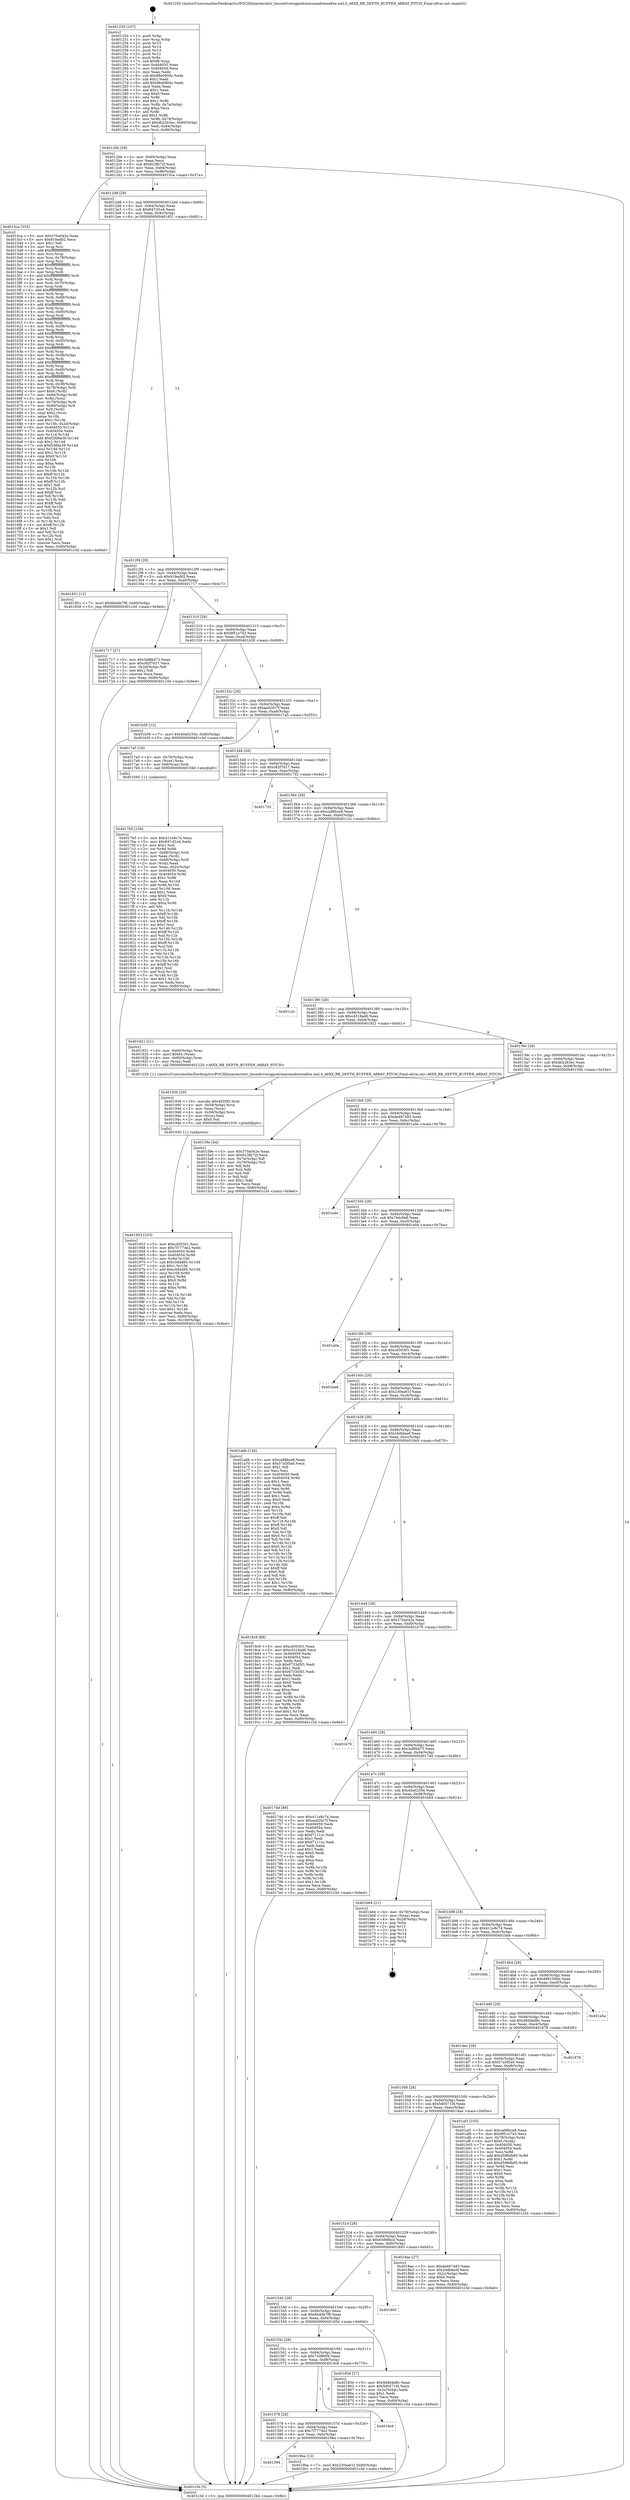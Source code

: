 digraph "0x401250" {
  label = "0x401250 (/mnt/c/Users/mathe/Desktop/tcc/POCII/binaries/extr_linuxdriversgpudrmmsmadrenoa6xx.xml.h_A6XX_RB_DEPTH_BUFFER_ARRAY_PITCH_Final-ollvm.out::main(0))"
  labelloc = "t"
  node[shape=record]

  Entry [label="",width=0.3,height=0.3,shape=circle,fillcolor=black,style=filled]
  "0x4012bb" [label="{
     0x4012bb [29]\l
     | [instrs]\l
     &nbsp;&nbsp;0x4012bb \<+3\>: mov -0x80(%rbp),%eax\l
     &nbsp;&nbsp;0x4012be \<+2\>: mov %eax,%ecx\l
     &nbsp;&nbsp;0x4012c0 \<+6\>: sub $0x823fb72f,%ecx\l
     &nbsp;&nbsp;0x4012c6 \<+6\>: mov %eax,-0x94(%rbp)\l
     &nbsp;&nbsp;0x4012cc \<+6\>: mov %ecx,-0x98(%rbp)\l
     &nbsp;&nbsp;0x4012d2 \<+6\>: je 00000000004015ca \<main+0x37a\>\l
  }"]
  "0x4015ca" [label="{
     0x4015ca [333]\l
     | [instrs]\l
     &nbsp;&nbsp;0x4015ca \<+5\>: mov $0x370a042e,%eax\l
     &nbsp;&nbsp;0x4015cf \<+5\>: mov $0x91feefd2,%ecx\l
     &nbsp;&nbsp;0x4015d4 \<+2\>: mov $0x1,%dl\l
     &nbsp;&nbsp;0x4015d6 \<+3\>: mov %rsp,%rsi\l
     &nbsp;&nbsp;0x4015d9 \<+4\>: add $0xfffffffffffffff0,%rsi\l
     &nbsp;&nbsp;0x4015dd \<+3\>: mov %rsi,%rsp\l
     &nbsp;&nbsp;0x4015e0 \<+4\>: mov %rsi,-0x78(%rbp)\l
     &nbsp;&nbsp;0x4015e4 \<+3\>: mov %rsp,%rsi\l
     &nbsp;&nbsp;0x4015e7 \<+4\>: add $0xfffffffffffffff0,%rsi\l
     &nbsp;&nbsp;0x4015eb \<+3\>: mov %rsi,%rsp\l
     &nbsp;&nbsp;0x4015ee \<+3\>: mov %rsp,%rdi\l
     &nbsp;&nbsp;0x4015f1 \<+4\>: add $0xfffffffffffffff0,%rdi\l
     &nbsp;&nbsp;0x4015f5 \<+3\>: mov %rdi,%rsp\l
     &nbsp;&nbsp;0x4015f8 \<+4\>: mov %rdi,-0x70(%rbp)\l
     &nbsp;&nbsp;0x4015fc \<+3\>: mov %rsp,%rdi\l
     &nbsp;&nbsp;0x4015ff \<+4\>: add $0xfffffffffffffff0,%rdi\l
     &nbsp;&nbsp;0x401603 \<+3\>: mov %rdi,%rsp\l
     &nbsp;&nbsp;0x401606 \<+4\>: mov %rdi,-0x68(%rbp)\l
     &nbsp;&nbsp;0x40160a \<+3\>: mov %rsp,%rdi\l
     &nbsp;&nbsp;0x40160d \<+4\>: add $0xfffffffffffffff0,%rdi\l
     &nbsp;&nbsp;0x401611 \<+3\>: mov %rdi,%rsp\l
     &nbsp;&nbsp;0x401614 \<+4\>: mov %rdi,-0x60(%rbp)\l
     &nbsp;&nbsp;0x401618 \<+3\>: mov %rsp,%rdi\l
     &nbsp;&nbsp;0x40161b \<+4\>: add $0xfffffffffffffff0,%rdi\l
     &nbsp;&nbsp;0x40161f \<+3\>: mov %rdi,%rsp\l
     &nbsp;&nbsp;0x401622 \<+4\>: mov %rdi,-0x58(%rbp)\l
     &nbsp;&nbsp;0x401626 \<+3\>: mov %rsp,%rdi\l
     &nbsp;&nbsp;0x401629 \<+4\>: add $0xfffffffffffffff0,%rdi\l
     &nbsp;&nbsp;0x40162d \<+3\>: mov %rdi,%rsp\l
     &nbsp;&nbsp;0x401630 \<+4\>: mov %rdi,-0x50(%rbp)\l
     &nbsp;&nbsp;0x401634 \<+3\>: mov %rsp,%rdi\l
     &nbsp;&nbsp;0x401637 \<+4\>: add $0xfffffffffffffff0,%rdi\l
     &nbsp;&nbsp;0x40163b \<+3\>: mov %rdi,%rsp\l
     &nbsp;&nbsp;0x40163e \<+4\>: mov %rdi,-0x48(%rbp)\l
     &nbsp;&nbsp;0x401642 \<+3\>: mov %rsp,%rdi\l
     &nbsp;&nbsp;0x401645 \<+4\>: add $0xfffffffffffffff0,%rdi\l
     &nbsp;&nbsp;0x401649 \<+3\>: mov %rdi,%rsp\l
     &nbsp;&nbsp;0x40164c \<+4\>: mov %rdi,-0x40(%rbp)\l
     &nbsp;&nbsp;0x401650 \<+3\>: mov %rsp,%rdi\l
     &nbsp;&nbsp;0x401653 \<+4\>: add $0xfffffffffffffff0,%rdi\l
     &nbsp;&nbsp;0x401657 \<+3\>: mov %rdi,%rsp\l
     &nbsp;&nbsp;0x40165a \<+4\>: mov %rdi,-0x38(%rbp)\l
     &nbsp;&nbsp;0x40165e \<+4\>: mov -0x78(%rbp),%rdi\l
     &nbsp;&nbsp;0x401662 \<+6\>: movl $0x0,(%rdi)\l
     &nbsp;&nbsp;0x401668 \<+7\>: mov -0x84(%rbp),%r8d\l
     &nbsp;&nbsp;0x40166f \<+3\>: mov %r8d,(%rsi)\l
     &nbsp;&nbsp;0x401672 \<+4\>: mov -0x70(%rbp),%rdi\l
     &nbsp;&nbsp;0x401676 \<+7\>: mov -0x90(%rbp),%r9\l
     &nbsp;&nbsp;0x40167d \<+3\>: mov %r9,(%rdi)\l
     &nbsp;&nbsp;0x401680 \<+3\>: cmpl $0x2,(%rsi)\l
     &nbsp;&nbsp;0x401683 \<+4\>: setne %r10b\l
     &nbsp;&nbsp;0x401687 \<+4\>: and $0x1,%r10b\l
     &nbsp;&nbsp;0x40168b \<+4\>: mov %r10b,-0x2d(%rbp)\l
     &nbsp;&nbsp;0x40168f \<+8\>: mov 0x404050,%r11d\l
     &nbsp;&nbsp;0x401697 \<+7\>: mov 0x404054,%ebx\l
     &nbsp;&nbsp;0x40169e \<+3\>: mov %r11d,%r14d\l
     &nbsp;&nbsp;0x4016a1 \<+7\>: add $0xf2fd8a39,%r14d\l
     &nbsp;&nbsp;0x4016a8 \<+4\>: sub $0x1,%r14d\l
     &nbsp;&nbsp;0x4016ac \<+7\>: sub $0xf2fd8a39,%r14d\l
     &nbsp;&nbsp;0x4016b3 \<+4\>: imul %r14d,%r11d\l
     &nbsp;&nbsp;0x4016b7 \<+4\>: and $0x1,%r11d\l
     &nbsp;&nbsp;0x4016bb \<+4\>: cmp $0x0,%r11d\l
     &nbsp;&nbsp;0x4016bf \<+4\>: sete %r10b\l
     &nbsp;&nbsp;0x4016c3 \<+3\>: cmp $0xa,%ebx\l
     &nbsp;&nbsp;0x4016c6 \<+4\>: setl %r15b\l
     &nbsp;&nbsp;0x4016ca \<+3\>: mov %r10b,%r12b\l
     &nbsp;&nbsp;0x4016cd \<+4\>: xor $0xff,%r12b\l
     &nbsp;&nbsp;0x4016d1 \<+3\>: mov %r15b,%r13b\l
     &nbsp;&nbsp;0x4016d4 \<+4\>: xor $0xff,%r13b\l
     &nbsp;&nbsp;0x4016d8 \<+3\>: xor $0x1,%dl\l
     &nbsp;&nbsp;0x4016db \<+3\>: mov %r12b,%sil\l
     &nbsp;&nbsp;0x4016de \<+4\>: and $0xff,%sil\l
     &nbsp;&nbsp;0x4016e2 \<+3\>: and %dl,%r10b\l
     &nbsp;&nbsp;0x4016e5 \<+3\>: mov %r13b,%dil\l
     &nbsp;&nbsp;0x4016e8 \<+4\>: and $0xff,%dil\l
     &nbsp;&nbsp;0x4016ec \<+3\>: and %dl,%r15b\l
     &nbsp;&nbsp;0x4016ef \<+3\>: or %r10b,%sil\l
     &nbsp;&nbsp;0x4016f2 \<+3\>: or %r15b,%dil\l
     &nbsp;&nbsp;0x4016f5 \<+3\>: xor %dil,%sil\l
     &nbsp;&nbsp;0x4016f8 \<+3\>: or %r13b,%r12b\l
     &nbsp;&nbsp;0x4016fb \<+4\>: xor $0xff,%r12b\l
     &nbsp;&nbsp;0x4016ff \<+3\>: or $0x1,%dl\l
     &nbsp;&nbsp;0x401702 \<+3\>: and %dl,%r12b\l
     &nbsp;&nbsp;0x401705 \<+3\>: or %r12b,%sil\l
     &nbsp;&nbsp;0x401708 \<+4\>: test $0x1,%sil\l
     &nbsp;&nbsp;0x40170c \<+3\>: cmovne %ecx,%eax\l
     &nbsp;&nbsp;0x40170f \<+3\>: mov %eax,-0x80(%rbp)\l
     &nbsp;&nbsp;0x401712 \<+5\>: jmp 0000000000401c3d \<main+0x9ed\>\l
  }"]
  "0x4012d8" [label="{
     0x4012d8 [28]\l
     | [instrs]\l
     &nbsp;&nbsp;0x4012d8 \<+5\>: jmp 00000000004012dd \<main+0x8d\>\l
     &nbsp;&nbsp;0x4012dd \<+6\>: mov -0x94(%rbp),%eax\l
     &nbsp;&nbsp;0x4012e3 \<+5\>: sub $0x847cf1e4,%eax\l
     &nbsp;&nbsp;0x4012e8 \<+6\>: mov %eax,-0x9c(%rbp)\l
     &nbsp;&nbsp;0x4012ee \<+6\>: je 0000000000401851 \<main+0x601\>\l
  }"]
  Exit [label="",width=0.3,height=0.3,shape=circle,fillcolor=black,style=filled,peripheries=2]
  "0x401851" [label="{
     0x401851 [12]\l
     | [instrs]\l
     &nbsp;&nbsp;0x401851 \<+7\>: movl $0x6bddb7f8,-0x80(%rbp)\l
     &nbsp;&nbsp;0x401858 \<+5\>: jmp 0000000000401c3d \<main+0x9ed\>\l
  }"]
  "0x4012f4" [label="{
     0x4012f4 [28]\l
     | [instrs]\l
     &nbsp;&nbsp;0x4012f4 \<+5\>: jmp 00000000004012f9 \<main+0xa9\>\l
     &nbsp;&nbsp;0x4012f9 \<+6\>: mov -0x94(%rbp),%eax\l
     &nbsp;&nbsp;0x4012ff \<+5\>: sub $0x91feefd2,%eax\l
     &nbsp;&nbsp;0x401304 \<+6\>: mov %eax,-0xa0(%rbp)\l
     &nbsp;&nbsp;0x40130a \<+6\>: je 0000000000401717 \<main+0x4c7\>\l
  }"]
  "0x401594" [label="{
     0x401594\l
  }", style=dashed]
  "0x401717" [label="{
     0x401717 [27]\l
     | [instrs]\l
     &nbsp;&nbsp;0x401717 \<+5\>: mov $0x3af8b473,%eax\l
     &nbsp;&nbsp;0x40171c \<+5\>: mov $0xc82f7d17,%ecx\l
     &nbsp;&nbsp;0x401721 \<+3\>: mov -0x2d(%rbp),%dl\l
     &nbsp;&nbsp;0x401724 \<+3\>: test $0x1,%dl\l
     &nbsp;&nbsp;0x401727 \<+3\>: cmovne %ecx,%eax\l
     &nbsp;&nbsp;0x40172a \<+3\>: mov %eax,-0x80(%rbp)\l
     &nbsp;&nbsp;0x40172d \<+5\>: jmp 0000000000401c3d \<main+0x9ed\>\l
  }"]
  "0x401310" [label="{
     0x401310 [28]\l
     | [instrs]\l
     &nbsp;&nbsp;0x401310 \<+5\>: jmp 0000000000401315 \<main+0xc5\>\l
     &nbsp;&nbsp;0x401315 \<+6\>: mov -0x94(%rbp),%eax\l
     &nbsp;&nbsp;0x40131b \<+5\>: sub $0x9f51e743,%eax\l
     &nbsp;&nbsp;0x401320 \<+6\>: mov %eax,-0xa4(%rbp)\l
     &nbsp;&nbsp;0x401326 \<+6\>: je 0000000000401b58 \<main+0x908\>\l
  }"]
  "0x4019ba" [label="{
     0x4019ba [12]\l
     | [instrs]\l
     &nbsp;&nbsp;0x4019ba \<+7\>: movl $0x230ea61f,-0x80(%rbp)\l
     &nbsp;&nbsp;0x4019c1 \<+5\>: jmp 0000000000401c3d \<main+0x9ed\>\l
  }"]
  "0x401b58" [label="{
     0x401b58 [12]\l
     | [instrs]\l
     &nbsp;&nbsp;0x401b58 \<+7\>: movl $0x40a0235e,-0x80(%rbp)\l
     &nbsp;&nbsp;0x401b5f \<+5\>: jmp 0000000000401c3d \<main+0x9ed\>\l
  }"]
  "0x40132c" [label="{
     0x40132c [28]\l
     | [instrs]\l
     &nbsp;&nbsp;0x40132c \<+5\>: jmp 0000000000401331 \<main+0xe1\>\l
     &nbsp;&nbsp;0x401331 \<+6\>: mov -0x94(%rbp),%eax\l
     &nbsp;&nbsp;0x401337 \<+5\>: sub $0xaad20c7f,%eax\l
     &nbsp;&nbsp;0x40133c \<+6\>: mov %eax,-0xa8(%rbp)\l
     &nbsp;&nbsp;0x401342 \<+6\>: je 00000000004017a5 \<main+0x555\>\l
  }"]
  "0x401578" [label="{
     0x401578 [28]\l
     | [instrs]\l
     &nbsp;&nbsp;0x401578 \<+5\>: jmp 000000000040157d \<main+0x32d\>\l
     &nbsp;&nbsp;0x40157d \<+6\>: mov -0x94(%rbp),%eax\l
     &nbsp;&nbsp;0x401583 \<+5\>: sub $0x7f7774e2,%eax\l
     &nbsp;&nbsp;0x401588 \<+6\>: mov %eax,-0xfc(%rbp)\l
     &nbsp;&nbsp;0x40158e \<+6\>: je 00000000004019ba \<main+0x76a\>\l
  }"]
  "0x4017a5" [label="{
     0x4017a5 [16]\l
     | [instrs]\l
     &nbsp;&nbsp;0x4017a5 \<+4\>: mov -0x70(%rbp),%rax\l
     &nbsp;&nbsp;0x4017a9 \<+3\>: mov (%rax),%rax\l
     &nbsp;&nbsp;0x4017ac \<+4\>: mov 0x8(%rax),%rdi\l
     &nbsp;&nbsp;0x4017b0 \<+5\>: call 0000000000401040 \<atoi@plt\>\l
     | [calls]\l
     &nbsp;&nbsp;0x401040 \{1\} (unknown)\l
  }"]
  "0x401348" [label="{
     0x401348 [28]\l
     | [instrs]\l
     &nbsp;&nbsp;0x401348 \<+5\>: jmp 000000000040134d \<main+0xfd\>\l
     &nbsp;&nbsp;0x40134d \<+6\>: mov -0x94(%rbp),%eax\l
     &nbsp;&nbsp;0x401353 \<+5\>: sub $0xc82f7d17,%eax\l
     &nbsp;&nbsp;0x401358 \<+6\>: mov %eax,-0xac(%rbp)\l
     &nbsp;&nbsp;0x40135e \<+6\>: je 0000000000401732 \<main+0x4e2\>\l
  }"]
  "0x4019c6" [label="{
     0x4019c6\l
  }", style=dashed]
  "0x401732" [label="{
     0x401732\l
  }", style=dashed]
  "0x401364" [label="{
     0x401364 [28]\l
     | [instrs]\l
     &nbsp;&nbsp;0x401364 \<+5\>: jmp 0000000000401369 \<main+0x119\>\l
     &nbsp;&nbsp;0x401369 \<+6\>: mov -0x94(%rbp),%eax\l
     &nbsp;&nbsp;0x40136f \<+5\>: sub $0xca98bce8,%eax\l
     &nbsp;&nbsp;0x401374 \<+6\>: mov %eax,-0xb0(%rbp)\l
     &nbsp;&nbsp;0x40137a \<+6\>: je 0000000000401c2c \<main+0x9dc\>\l
  }"]
  "0x401953" [label="{
     0x401953 [103]\l
     | [instrs]\l
     &nbsp;&nbsp;0x401953 \<+5\>: mov $0xcd30301,%esi\l
     &nbsp;&nbsp;0x401958 \<+5\>: mov $0x7f7774e2,%edx\l
     &nbsp;&nbsp;0x40195d \<+8\>: mov 0x404050,%r8d\l
     &nbsp;&nbsp;0x401965 \<+8\>: mov 0x404054,%r9d\l
     &nbsp;&nbsp;0x40196d \<+3\>: mov %r8d,%r10d\l
     &nbsp;&nbsp;0x401970 \<+7\>: sub $0xc0d4d85,%r10d\l
     &nbsp;&nbsp;0x401977 \<+4\>: sub $0x1,%r10d\l
     &nbsp;&nbsp;0x40197b \<+7\>: add $0xc0d4d85,%r10d\l
     &nbsp;&nbsp;0x401982 \<+4\>: imul %r10d,%r8d\l
     &nbsp;&nbsp;0x401986 \<+4\>: and $0x1,%r8d\l
     &nbsp;&nbsp;0x40198a \<+4\>: cmp $0x0,%r8d\l
     &nbsp;&nbsp;0x40198e \<+4\>: sete %r11b\l
     &nbsp;&nbsp;0x401992 \<+4\>: cmp $0xa,%r9d\l
     &nbsp;&nbsp;0x401996 \<+3\>: setl %bl\l
     &nbsp;&nbsp;0x401999 \<+3\>: mov %r11b,%r14b\l
     &nbsp;&nbsp;0x40199c \<+3\>: and %bl,%r14b\l
     &nbsp;&nbsp;0x40199f \<+3\>: xor %bl,%r11b\l
     &nbsp;&nbsp;0x4019a2 \<+3\>: or %r11b,%r14b\l
     &nbsp;&nbsp;0x4019a5 \<+4\>: test $0x1,%r14b\l
     &nbsp;&nbsp;0x4019a9 \<+3\>: cmovne %edx,%esi\l
     &nbsp;&nbsp;0x4019ac \<+3\>: mov %esi,-0x80(%rbp)\l
     &nbsp;&nbsp;0x4019af \<+6\>: mov %eax,-0x100(%rbp)\l
     &nbsp;&nbsp;0x4019b5 \<+5\>: jmp 0000000000401c3d \<main+0x9ed\>\l
  }"]
  "0x401c2c" [label="{
     0x401c2c\l
  }", style=dashed]
  "0x401380" [label="{
     0x401380 [28]\l
     | [instrs]\l
     &nbsp;&nbsp;0x401380 \<+5\>: jmp 0000000000401385 \<main+0x135\>\l
     &nbsp;&nbsp;0x401385 \<+6\>: mov -0x94(%rbp),%eax\l
     &nbsp;&nbsp;0x40138b \<+5\>: sub $0xcd318ad6,%eax\l
     &nbsp;&nbsp;0x401390 \<+6\>: mov %eax,-0xb4(%rbp)\l
     &nbsp;&nbsp;0x401396 \<+6\>: je 0000000000401921 \<main+0x6d1\>\l
  }"]
  "0x401936" [label="{
     0x401936 [29]\l
     | [instrs]\l
     &nbsp;&nbsp;0x401936 \<+10\>: movabs $0x4020f2,%rdi\l
     &nbsp;&nbsp;0x401940 \<+4\>: mov -0x58(%rbp),%rcx\l
     &nbsp;&nbsp;0x401944 \<+2\>: mov %eax,(%rcx)\l
     &nbsp;&nbsp;0x401946 \<+4\>: mov -0x58(%rbp),%rcx\l
     &nbsp;&nbsp;0x40194a \<+2\>: mov (%rcx),%esi\l
     &nbsp;&nbsp;0x40194c \<+2\>: mov $0x0,%al\l
     &nbsp;&nbsp;0x40194e \<+5\>: call 0000000000401030 \<printf@plt\>\l
     | [calls]\l
     &nbsp;&nbsp;0x401030 \{1\} (unknown)\l
  }"]
  "0x401921" [label="{
     0x401921 [21]\l
     | [instrs]\l
     &nbsp;&nbsp;0x401921 \<+4\>: mov -0x60(%rbp),%rax\l
     &nbsp;&nbsp;0x401925 \<+6\>: movl $0x64,(%rax)\l
     &nbsp;&nbsp;0x40192b \<+4\>: mov -0x60(%rbp),%rax\l
     &nbsp;&nbsp;0x40192f \<+2\>: mov (%rax),%edi\l
     &nbsp;&nbsp;0x401931 \<+5\>: call 0000000000401220 \<A6XX_RB_DEPTH_BUFFER_ARRAY_PITCH\>\l
     | [calls]\l
     &nbsp;&nbsp;0x401220 \{1\} (/mnt/c/Users/mathe/Desktop/tcc/POCII/binaries/extr_linuxdriversgpudrmmsmadrenoa6xx.xml.h_A6XX_RB_DEPTH_BUFFER_ARRAY_PITCH_Final-ollvm.out::A6XX_RB_DEPTH_BUFFER_ARRAY_PITCH)\l
  }"]
  "0x40139c" [label="{
     0x40139c [28]\l
     | [instrs]\l
     &nbsp;&nbsp;0x40139c \<+5\>: jmp 00000000004013a1 \<main+0x151\>\l
     &nbsp;&nbsp;0x4013a1 \<+6\>: mov -0x94(%rbp),%eax\l
     &nbsp;&nbsp;0x4013a7 \<+5\>: sub $0xdb2263ec,%eax\l
     &nbsp;&nbsp;0x4013ac \<+6\>: mov %eax,-0xb8(%rbp)\l
     &nbsp;&nbsp;0x4013b2 \<+6\>: je 000000000040159e \<main+0x34e\>\l
  }"]
  "0x40155c" [label="{
     0x40155c [28]\l
     | [instrs]\l
     &nbsp;&nbsp;0x40155c \<+5\>: jmp 0000000000401561 \<main+0x311\>\l
     &nbsp;&nbsp;0x401561 \<+6\>: mov -0x94(%rbp),%eax\l
     &nbsp;&nbsp;0x401567 \<+5\>: sub $0x73df80f4,%eax\l
     &nbsp;&nbsp;0x40156c \<+6\>: mov %eax,-0xf8(%rbp)\l
     &nbsp;&nbsp;0x401572 \<+6\>: je 00000000004019c6 \<main+0x776\>\l
  }"]
  "0x40159e" [label="{
     0x40159e [44]\l
     | [instrs]\l
     &nbsp;&nbsp;0x40159e \<+5\>: mov $0x370a042e,%eax\l
     &nbsp;&nbsp;0x4015a3 \<+5\>: mov $0x823fb72f,%ecx\l
     &nbsp;&nbsp;0x4015a8 \<+3\>: mov -0x7a(%rbp),%dl\l
     &nbsp;&nbsp;0x4015ab \<+4\>: mov -0x79(%rbp),%sil\l
     &nbsp;&nbsp;0x4015af \<+3\>: mov %dl,%dil\l
     &nbsp;&nbsp;0x4015b2 \<+3\>: and %sil,%dil\l
     &nbsp;&nbsp;0x4015b5 \<+3\>: xor %sil,%dl\l
     &nbsp;&nbsp;0x4015b8 \<+3\>: or %dl,%dil\l
     &nbsp;&nbsp;0x4015bb \<+4\>: test $0x1,%dil\l
     &nbsp;&nbsp;0x4015bf \<+3\>: cmovne %ecx,%eax\l
     &nbsp;&nbsp;0x4015c2 \<+3\>: mov %eax,-0x80(%rbp)\l
     &nbsp;&nbsp;0x4015c5 \<+5\>: jmp 0000000000401c3d \<main+0x9ed\>\l
  }"]
  "0x4013b8" [label="{
     0x4013b8 [28]\l
     | [instrs]\l
     &nbsp;&nbsp;0x4013b8 \<+5\>: jmp 00000000004013bd \<main+0x16d\>\l
     &nbsp;&nbsp;0x4013bd \<+6\>: mov -0x94(%rbp),%eax\l
     &nbsp;&nbsp;0x4013c3 \<+5\>: sub $0xde487483,%eax\l
     &nbsp;&nbsp;0x4013c8 \<+6\>: mov %eax,-0xbc(%rbp)\l
     &nbsp;&nbsp;0x4013ce \<+6\>: je 0000000000401a4e \<main+0x7fe\>\l
  }"]
  "0x401c3d" [label="{
     0x401c3d [5]\l
     | [instrs]\l
     &nbsp;&nbsp;0x401c3d \<+5\>: jmp 00000000004012bb \<main+0x6b\>\l
  }"]
  "0x401250" [label="{
     0x401250 [107]\l
     | [instrs]\l
     &nbsp;&nbsp;0x401250 \<+1\>: push %rbp\l
     &nbsp;&nbsp;0x401251 \<+3\>: mov %rsp,%rbp\l
     &nbsp;&nbsp;0x401254 \<+2\>: push %r15\l
     &nbsp;&nbsp;0x401256 \<+2\>: push %r14\l
     &nbsp;&nbsp;0x401258 \<+2\>: push %r13\l
     &nbsp;&nbsp;0x40125a \<+2\>: push %r12\l
     &nbsp;&nbsp;0x40125c \<+1\>: push %rbx\l
     &nbsp;&nbsp;0x40125d \<+7\>: sub $0xf8,%rsp\l
     &nbsp;&nbsp;0x401264 \<+7\>: mov 0x404050,%eax\l
     &nbsp;&nbsp;0x40126b \<+7\>: mov 0x404054,%ecx\l
     &nbsp;&nbsp;0x401272 \<+2\>: mov %eax,%edx\l
     &nbsp;&nbsp;0x401274 \<+6\>: sub $0x88e090dc,%edx\l
     &nbsp;&nbsp;0x40127a \<+3\>: sub $0x1,%edx\l
     &nbsp;&nbsp;0x40127d \<+6\>: add $0x88e090dc,%edx\l
     &nbsp;&nbsp;0x401283 \<+3\>: imul %edx,%eax\l
     &nbsp;&nbsp;0x401286 \<+3\>: and $0x1,%eax\l
     &nbsp;&nbsp;0x401289 \<+3\>: cmp $0x0,%eax\l
     &nbsp;&nbsp;0x40128c \<+4\>: sete %r8b\l
     &nbsp;&nbsp;0x401290 \<+4\>: and $0x1,%r8b\l
     &nbsp;&nbsp;0x401294 \<+4\>: mov %r8b,-0x7a(%rbp)\l
     &nbsp;&nbsp;0x401298 \<+3\>: cmp $0xa,%ecx\l
     &nbsp;&nbsp;0x40129b \<+4\>: setl %r8b\l
     &nbsp;&nbsp;0x40129f \<+4\>: and $0x1,%r8b\l
     &nbsp;&nbsp;0x4012a3 \<+4\>: mov %r8b,-0x79(%rbp)\l
     &nbsp;&nbsp;0x4012a7 \<+7\>: movl $0xdb2263ec,-0x80(%rbp)\l
     &nbsp;&nbsp;0x4012ae \<+6\>: mov %edi,-0x84(%rbp)\l
     &nbsp;&nbsp;0x4012b4 \<+7\>: mov %rsi,-0x90(%rbp)\l
  }"]
  "0x40185d" [label="{
     0x40185d [27]\l
     | [instrs]\l
     &nbsp;&nbsp;0x40185d \<+5\>: mov $0x49dd4d8c,%eax\l
     &nbsp;&nbsp;0x401862 \<+5\>: mov $0x5d0571f4,%ecx\l
     &nbsp;&nbsp;0x401867 \<+3\>: mov -0x2c(%rbp),%edx\l
     &nbsp;&nbsp;0x40186a \<+3\>: cmp $0x1,%edx\l
     &nbsp;&nbsp;0x40186d \<+3\>: cmovl %ecx,%eax\l
     &nbsp;&nbsp;0x401870 \<+3\>: mov %eax,-0x80(%rbp)\l
     &nbsp;&nbsp;0x401873 \<+5\>: jmp 0000000000401c3d \<main+0x9ed\>\l
  }"]
  "0x401540" [label="{
     0x401540 [28]\l
     | [instrs]\l
     &nbsp;&nbsp;0x401540 \<+5\>: jmp 0000000000401545 \<main+0x2f5\>\l
     &nbsp;&nbsp;0x401545 \<+6\>: mov -0x94(%rbp),%eax\l
     &nbsp;&nbsp;0x40154b \<+5\>: sub $0x6bddb7f8,%eax\l
     &nbsp;&nbsp;0x401550 \<+6\>: mov %eax,-0xf4(%rbp)\l
     &nbsp;&nbsp;0x401556 \<+6\>: je 000000000040185d \<main+0x60d\>\l
  }"]
  "0x401a4e" [label="{
     0x401a4e\l
  }", style=dashed]
  "0x4013d4" [label="{
     0x4013d4 [28]\l
     | [instrs]\l
     &nbsp;&nbsp;0x4013d4 \<+5\>: jmp 00000000004013d9 \<main+0x189\>\l
     &nbsp;&nbsp;0x4013d9 \<+6\>: mov -0x94(%rbp),%eax\l
     &nbsp;&nbsp;0x4013df \<+5\>: sub $0x744c9a8,%eax\l
     &nbsp;&nbsp;0x4013e4 \<+6\>: mov %eax,-0xc0(%rbp)\l
     &nbsp;&nbsp;0x4013ea \<+6\>: je 0000000000401a0a \<main+0x7ba\>\l
  }"]
  "0x401893" [label="{
     0x401893\l
  }", style=dashed]
  "0x401a0a" [label="{
     0x401a0a\l
  }", style=dashed]
  "0x4013f0" [label="{
     0x4013f0 [28]\l
     | [instrs]\l
     &nbsp;&nbsp;0x4013f0 \<+5\>: jmp 00000000004013f5 \<main+0x1a5\>\l
     &nbsp;&nbsp;0x4013f5 \<+6\>: mov -0x94(%rbp),%eax\l
     &nbsp;&nbsp;0x4013fb \<+5\>: sub $0xcd30301,%eax\l
     &nbsp;&nbsp;0x401400 \<+6\>: mov %eax,-0xc4(%rbp)\l
     &nbsp;&nbsp;0x401406 \<+6\>: je 0000000000401be8 \<main+0x998\>\l
  }"]
  "0x401524" [label="{
     0x401524 [28]\l
     | [instrs]\l
     &nbsp;&nbsp;0x401524 \<+5\>: jmp 0000000000401529 \<main+0x2d9\>\l
     &nbsp;&nbsp;0x401529 \<+6\>: mov -0x94(%rbp),%eax\l
     &nbsp;&nbsp;0x40152f \<+5\>: sub $0x6589fbcd,%eax\l
     &nbsp;&nbsp;0x401534 \<+6\>: mov %eax,-0xf0(%rbp)\l
     &nbsp;&nbsp;0x40153a \<+6\>: je 0000000000401893 \<main+0x643\>\l
  }"]
  "0x401be8" [label="{
     0x401be8\l
  }", style=dashed]
  "0x40140c" [label="{
     0x40140c [28]\l
     | [instrs]\l
     &nbsp;&nbsp;0x40140c \<+5\>: jmp 0000000000401411 \<main+0x1c1\>\l
     &nbsp;&nbsp;0x401411 \<+6\>: mov -0x94(%rbp),%eax\l
     &nbsp;&nbsp;0x401417 \<+5\>: sub $0x230ea61f,%eax\l
     &nbsp;&nbsp;0x40141c \<+6\>: mov %eax,-0xc8(%rbp)\l
     &nbsp;&nbsp;0x401422 \<+6\>: je 0000000000401a6b \<main+0x81b\>\l
  }"]
  "0x4018ae" [label="{
     0x4018ae [27]\l
     | [instrs]\l
     &nbsp;&nbsp;0x4018ae \<+5\>: mov $0xde487483,%eax\l
     &nbsp;&nbsp;0x4018b3 \<+5\>: mov $0x24dbbeef,%ecx\l
     &nbsp;&nbsp;0x4018b8 \<+3\>: mov -0x2c(%rbp),%edx\l
     &nbsp;&nbsp;0x4018bb \<+3\>: cmp $0x0,%edx\l
     &nbsp;&nbsp;0x4018be \<+3\>: cmove %ecx,%eax\l
     &nbsp;&nbsp;0x4018c1 \<+3\>: mov %eax,-0x80(%rbp)\l
     &nbsp;&nbsp;0x4018c4 \<+5\>: jmp 0000000000401c3d \<main+0x9ed\>\l
  }"]
  "0x401a6b" [label="{
     0x401a6b [134]\l
     | [instrs]\l
     &nbsp;&nbsp;0x401a6b \<+5\>: mov $0xca98bce8,%eax\l
     &nbsp;&nbsp;0x401a70 \<+5\>: mov $0x57a5f5a0,%ecx\l
     &nbsp;&nbsp;0x401a75 \<+2\>: mov $0x1,%dl\l
     &nbsp;&nbsp;0x401a77 \<+2\>: xor %esi,%esi\l
     &nbsp;&nbsp;0x401a79 \<+7\>: mov 0x404050,%edi\l
     &nbsp;&nbsp;0x401a80 \<+8\>: mov 0x404054,%r8d\l
     &nbsp;&nbsp;0x401a88 \<+3\>: sub $0x1,%esi\l
     &nbsp;&nbsp;0x401a8b \<+3\>: mov %edi,%r9d\l
     &nbsp;&nbsp;0x401a8e \<+3\>: add %esi,%r9d\l
     &nbsp;&nbsp;0x401a91 \<+4\>: imul %r9d,%edi\l
     &nbsp;&nbsp;0x401a95 \<+3\>: and $0x1,%edi\l
     &nbsp;&nbsp;0x401a98 \<+3\>: cmp $0x0,%edi\l
     &nbsp;&nbsp;0x401a9b \<+4\>: sete %r10b\l
     &nbsp;&nbsp;0x401a9f \<+4\>: cmp $0xa,%r8d\l
     &nbsp;&nbsp;0x401aa3 \<+4\>: setl %r11b\l
     &nbsp;&nbsp;0x401aa7 \<+3\>: mov %r10b,%bl\l
     &nbsp;&nbsp;0x401aaa \<+3\>: xor $0xff,%bl\l
     &nbsp;&nbsp;0x401aad \<+3\>: mov %r11b,%r14b\l
     &nbsp;&nbsp;0x401ab0 \<+4\>: xor $0xff,%r14b\l
     &nbsp;&nbsp;0x401ab4 \<+3\>: xor $0x0,%dl\l
     &nbsp;&nbsp;0x401ab7 \<+3\>: mov %bl,%r15b\l
     &nbsp;&nbsp;0x401aba \<+4\>: and $0x0,%r15b\l
     &nbsp;&nbsp;0x401abe \<+3\>: and %dl,%r10b\l
     &nbsp;&nbsp;0x401ac1 \<+3\>: mov %r14b,%r12b\l
     &nbsp;&nbsp;0x401ac4 \<+4\>: and $0x0,%r12b\l
     &nbsp;&nbsp;0x401ac8 \<+3\>: and %dl,%r11b\l
     &nbsp;&nbsp;0x401acb \<+3\>: or %r10b,%r15b\l
     &nbsp;&nbsp;0x401ace \<+3\>: or %r11b,%r12b\l
     &nbsp;&nbsp;0x401ad1 \<+3\>: xor %r12b,%r15b\l
     &nbsp;&nbsp;0x401ad4 \<+3\>: or %r14b,%bl\l
     &nbsp;&nbsp;0x401ad7 \<+3\>: xor $0xff,%bl\l
     &nbsp;&nbsp;0x401ada \<+3\>: or $0x0,%dl\l
     &nbsp;&nbsp;0x401add \<+2\>: and %dl,%bl\l
     &nbsp;&nbsp;0x401adf \<+3\>: or %bl,%r15b\l
     &nbsp;&nbsp;0x401ae2 \<+4\>: test $0x1,%r15b\l
     &nbsp;&nbsp;0x401ae6 \<+3\>: cmovne %ecx,%eax\l
     &nbsp;&nbsp;0x401ae9 \<+3\>: mov %eax,-0x80(%rbp)\l
     &nbsp;&nbsp;0x401aec \<+5\>: jmp 0000000000401c3d \<main+0x9ed\>\l
  }"]
  "0x401428" [label="{
     0x401428 [28]\l
     | [instrs]\l
     &nbsp;&nbsp;0x401428 \<+5\>: jmp 000000000040142d \<main+0x1dd\>\l
     &nbsp;&nbsp;0x40142d \<+6\>: mov -0x94(%rbp),%eax\l
     &nbsp;&nbsp;0x401433 \<+5\>: sub $0x24dbbeef,%eax\l
     &nbsp;&nbsp;0x401438 \<+6\>: mov %eax,-0xcc(%rbp)\l
     &nbsp;&nbsp;0x40143e \<+6\>: je 00000000004018c9 \<main+0x679\>\l
  }"]
  "0x401508" [label="{
     0x401508 [28]\l
     | [instrs]\l
     &nbsp;&nbsp;0x401508 \<+5\>: jmp 000000000040150d \<main+0x2bd\>\l
     &nbsp;&nbsp;0x40150d \<+6\>: mov -0x94(%rbp),%eax\l
     &nbsp;&nbsp;0x401513 \<+5\>: sub $0x5d0571f4,%eax\l
     &nbsp;&nbsp;0x401518 \<+6\>: mov %eax,-0xec(%rbp)\l
     &nbsp;&nbsp;0x40151e \<+6\>: je 00000000004018ae \<main+0x65e\>\l
  }"]
  "0x4018c9" [label="{
     0x4018c9 [88]\l
     | [instrs]\l
     &nbsp;&nbsp;0x4018c9 \<+5\>: mov $0xcd30301,%eax\l
     &nbsp;&nbsp;0x4018ce \<+5\>: mov $0xcd318ad6,%ecx\l
     &nbsp;&nbsp;0x4018d3 \<+7\>: mov 0x404050,%edx\l
     &nbsp;&nbsp;0x4018da \<+7\>: mov 0x404054,%esi\l
     &nbsp;&nbsp;0x4018e1 \<+2\>: mov %edx,%edi\l
     &nbsp;&nbsp;0x4018e3 \<+6\>: sub $0x6733d5f1,%edi\l
     &nbsp;&nbsp;0x4018e9 \<+3\>: sub $0x1,%edi\l
     &nbsp;&nbsp;0x4018ec \<+6\>: add $0x6733d5f1,%edi\l
     &nbsp;&nbsp;0x4018f2 \<+3\>: imul %edi,%edx\l
     &nbsp;&nbsp;0x4018f5 \<+3\>: and $0x1,%edx\l
     &nbsp;&nbsp;0x4018f8 \<+3\>: cmp $0x0,%edx\l
     &nbsp;&nbsp;0x4018fb \<+4\>: sete %r8b\l
     &nbsp;&nbsp;0x4018ff \<+3\>: cmp $0xa,%esi\l
     &nbsp;&nbsp;0x401902 \<+4\>: setl %r9b\l
     &nbsp;&nbsp;0x401906 \<+3\>: mov %r8b,%r10b\l
     &nbsp;&nbsp;0x401909 \<+3\>: and %r9b,%r10b\l
     &nbsp;&nbsp;0x40190c \<+3\>: xor %r9b,%r8b\l
     &nbsp;&nbsp;0x40190f \<+3\>: or %r8b,%r10b\l
     &nbsp;&nbsp;0x401912 \<+4\>: test $0x1,%r10b\l
     &nbsp;&nbsp;0x401916 \<+3\>: cmovne %ecx,%eax\l
     &nbsp;&nbsp;0x401919 \<+3\>: mov %eax,-0x80(%rbp)\l
     &nbsp;&nbsp;0x40191c \<+5\>: jmp 0000000000401c3d \<main+0x9ed\>\l
  }"]
  "0x401444" [label="{
     0x401444 [28]\l
     | [instrs]\l
     &nbsp;&nbsp;0x401444 \<+5\>: jmp 0000000000401449 \<main+0x1f9\>\l
     &nbsp;&nbsp;0x401449 \<+6\>: mov -0x94(%rbp),%eax\l
     &nbsp;&nbsp;0x40144f \<+5\>: sub $0x370a042e,%eax\l
     &nbsp;&nbsp;0x401454 \<+6\>: mov %eax,-0xd0(%rbp)\l
     &nbsp;&nbsp;0x40145a \<+6\>: je 0000000000401b79 \<main+0x929\>\l
  }"]
  "0x401af1" [label="{
     0x401af1 [103]\l
     | [instrs]\l
     &nbsp;&nbsp;0x401af1 \<+5\>: mov $0xca98bce8,%eax\l
     &nbsp;&nbsp;0x401af6 \<+5\>: mov $0x9f51e743,%ecx\l
     &nbsp;&nbsp;0x401afb \<+4\>: mov -0x78(%rbp),%rdx\l
     &nbsp;&nbsp;0x401aff \<+6\>: movl $0x0,(%rdx)\l
     &nbsp;&nbsp;0x401b05 \<+7\>: mov 0x404050,%esi\l
     &nbsp;&nbsp;0x401b0c \<+7\>: mov 0x404054,%edi\l
     &nbsp;&nbsp;0x401b13 \<+3\>: mov %esi,%r8d\l
     &nbsp;&nbsp;0x401b16 \<+7\>: add $0xd596db85,%r8d\l
     &nbsp;&nbsp;0x401b1d \<+4\>: sub $0x1,%r8d\l
     &nbsp;&nbsp;0x401b21 \<+7\>: sub $0xd596db85,%r8d\l
     &nbsp;&nbsp;0x401b28 \<+4\>: imul %r8d,%esi\l
     &nbsp;&nbsp;0x401b2c \<+3\>: and $0x1,%esi\l
     &nbsp;&nbsp;0x401b2f \<+3\>: cmp $0x0,%esi\l
     &nbsp;&nbsp;0x401b32 \<+4\>: sete %r9b\l
     &nbsp;&nbsp;0x401b36 \<+3\>: cmp $0xa,%edi\l
     &nbsp;&nbsp;0x401b39 \<+4\>: setl %r10b\l
     &nbsp;&nbsp;0x401b3d \<+3\>: mov %r9b,%r11b\l
     &nbsp;&nbsp;0x401b40 \<+3\>: and %r10b,%r11b\l
     &nbsp;&nbsp;0x401b43 \<+3\>: xor %r10b,%r9b\l
     &nbsp;&nbsp;0x401b46 \<+3\>: or %r9b,%r11b\l
     &nbsp;&nbsp;0x401b49 \<+4\>: test $0x1,%r11b\l
     &nbsp;&nbsp;0x401b4d \<+3\>: cmovne %ecx,%eax\l
     &nbsp;&nbsp;0x401b50 \<+3\>: mov %eax,-0x80(%rbp)\l
     &nbsp;&nbsp;0x401b53 \<+5\>: jmp 0000000000401c3d \<main+0x9ed\>\l
  }"]
  "0x401b79" [label="{
     0x401b79\l
  }", style=dashed]
  "0x401460" [label="{
     0x401460 [28]\l
     | [instrs]\l
     &nbsp;&nbsp;0x401460 \<+5\>: jmp 0000000000401465 \<main+0x215\>\l
     &nbsp;&nbsp;0x401465 \<+6\>: mov -0x94(%rbp),%eax\l
     &nbsp;&nbsp;0x40146b \<+5\>: sub $0x3af8b473,%eax\l
     &nbsp;&nbsp;0x401470 \<+6\>: mov %eax,-0xd4(%rbp)\l
     &nbsp;&nbsp;0x401476 \<+6\>: je 000000000040174d \<main+0x4fd\>\l
  }"]
  "0x4014ec" [label="{
     0x4014ec [28]\l
     | [instrs]\l
     &nbsp;&nbsp;0x4014ec \<+5\>: jmp 00000000004014f1 \<main+0x2a1\>\l
     &nbsp;&nbsp;0x4014f1 \<+6\>: mov -0x94(%rbp),%eax\l
     &nbsp;&nbsp;0x4014f7 \<+5\>: sub $0x57a5f5a0,%eax\l
     &nbsp;&nbsp;0x4014fc \<+6\>: mov %eax,-0xe8(%rbp)\l
     &nbsp;&nbsp;0x401502 \<+6\>: je 0000000000401af1 \<main+0x8a1\>\l
  }"]
  "0x40174d" [label="{
     0x40174d [88]\l
     | [instrs]\l
     &nbsp;&nbsp;0x40174d \<+5\>: mov $0x411e8c74,%eax\l
     &nbsp;&nbsp;0x401752 \<+5\>: mov $0xaad20c7f,%ecx\l
     &nbsp;&nbsp;0x401757 \<+7\>: mov 0x404050,%edx\l
     &nbsp;&nbsp;0x40175e \<+7\>: mov 0x404054,%esi\l
     &nbsp;&nbsp;0x401765 \<+2\>: mov %edx,%edi\l
     &nbsp;&nbsp;0x401767 \<+6\>: sub $0xf7111cc,%edi\l
     &nbsp;&nbsp;0x40176d \<+3\>: sub $0x1,%edi\l
     &nbsp;&nbsp;0x401770 \<+6\>: add $0xf7111cc,%edi\l
     &nbsp;&nbsp;0x401776 \<+3\>: imul %edi,%edx\l
     &nbsp;&nbsp;0x401779 \<+3\>: and $0x1,%edx\l
     &nbsp;&nbsp;0x40177c \<+3\>: cmp $0x0,%edx\l
     &nbsp;&nbsp;0x40177f \<+4\>: sete %r8b\l
     &nbsp;&nbsp;0x401783 \<+3\>: cmp $0xa,%esi\l
     &nbsp;&nbsp;0x401786 \<+4\>: setl %r9b\l
     &nbsp;&nbsp;0x40178a \<+3\>: mov %r8b,%r10b\l
     &nbsp;&nbsp;0x40178d \<+3\>: and %r9b,%r10b\l
     &nbsp;&nbsp;0x401790 \<+3\>: xor %r9b,%r8b\l
     &nbsp;&nbsp;0x401793 \<+3\>: or %r8b,%r10b\l
     &nbsp;&nbsp;0x401796 \<+4\>: test $0x1,%r10b\l
     &nbsp;&nbsp;0x40179a \<+3\>: cmovne %ecx,%eax\l
     &nbsp;&nbsp;0x40179d \<+3\>: mov %eax,-0x80(%rbp)\l
     &nbsp;&nbsp;0x4017a0 \<+5\>: jmp 0000000000401c3d \<main+0x9ed\>\l
  }"]
  "0x40147c" [label="{
     0x40147c [28]\l
     | [instrs]\l
     &nbsp;&nbsp;0x40147c \<+5\>: jmp 0000000000401481 \<main+0x231\>\l
     &nbsp;&nbsp;0x401481 \<+6\>: mov -0x94(%rbp),%eax\l
     &nbsp;&nbsp;0x401487 \<+5\>: sub $0x40a0235e,%eax\l
     &nbsp;&nbsp;0x40148c \<+6\>: mov %eax,-0xd8(%rbp)\l
     &nbsp;&nbsp;0x401492 \<+6\>: je 0000000000401b64 \<main+0x914\>\l
  }"]
  "0x4017b5" [label="{
     0x4017b5 [156]\l
     | [instrs]\l
     &nbsp;&nbsp;0x4017b5 \<+5\>: mov $0x411e8c74,%ecx\l
     &nbsp;&nbsp;0x4017ba \<+5\>: mov $0x847cf1e4,%edx\l
     &nbsp;&nbsp;0x4017bf \<+3\>: mov $0x1,%sil\l
     &nbsp;&nbsp;0x4017c2 \<+3\>: xor %r8d,%r8d\l
     &nbsp;&nbsp;0x4017c5 \<+4\>: mov -0x68(%rbp),%rdi\l
     &nbsp;&nbsp;0x4017c9 \<+2\>: mov %eax,(%rdi)\l
     &nbsp;&nbsp;0x4017cb \<+4\>: mov -0x68(%rbp),%rdi\l
     &nbsp;&nbsp;0x4017cf \<+2\>: mov (%rdi),%eax\l
     &nbsp;&nbsp;0x4017d1 \<+3\>: mov %eax,-0x2c(%rbp)\l
     &nbsp;&nbsp;0x4017d4 \<+7\>: mov 0x404050,%eax\l
     &nbsp;&nbsp;0x4017db \<+8\>: mov 0x404054,%r9d\l
     &nbsp;&nbsp;0x4017e3 \<+4\>: sub $0x1,%r8d\l
     &nbsp;&nbsp;0x4017e7 \<+3\>: mov %eax,%r10d\l
     &nbsp;&nbsp;0x4017ea \<+3\>: add %r8d,%r10d\l
     &nbsp;&nbsp;0x4017ed \<+4\>: imul %r10d,%eax\l
     &nbsp;&nbsp;0x4017f1 \<+3\>: and $0x1,%eax\l
     &nbsp;&nbsp;0x4017f4 \<+3\>: cmp $0x0,%eax\l
     &nbsp;&nbsp;0x4017f7 \<+4\>: sete %r11b\l
     &nbsp;&nbsp;0x4017fb \<+4\>: cmp $0xa,%r9d\l
     &nbsp;&nbsp;0x4017ff \<+3\>: setl %bl\l
     &nbsp;&nbsp;0x401802 \<+3\>: mov %r11b,%r14b\l
     &nbsp;&nbsp;0x401805 \<+4\>: xor $0xff,%r14b\l
     &nbsp;&nbsp;0x401809 \<+3\>: mov %bl,%r15b\l
     &nbsp;&nbsp;0x40180c \<+4\>: xor $0xff,%r15b\l
     &nbsp;&nbsp;0x401810 \<+4\>: xor $0x1,%sil\l
     &nbsp;&nbsp;0x401814 \<+3\>: mov %r14b,%r12b\l
     &nbsp;&nbsp;0x401817 \<+4\>: and $0xff,%r12b\l
     &nbsp;&nbsp;0x40181b \<+3\>: and %sil,%r11b\l
     &nbsp;&nbsp;0x40181e \<+3\>: mov %r15b,%r13b\l
     &nbsp;&nbsp;0x401821 \<+4\>: and $0xff,%r13b\l
     &nbsp;&nbsp;0x401825 \<+3\>: and %sil,%bl\l
     &nbsp;&nbsp;0x401828 \<+3\>: or %r11b,%r12b\l
     &nbsp;&nbsp;0x40182b \<+3\>: or %bl,%r13b\l
     &nbsp;&nbsp;0x40182e \<+3\>: xor %r13b,%r12b\l
     &nbsp;&nbsp;0x401831 \<+3\>: or %r15b,%r14b\l
     &nbsp;&nbsp;0x401834 \<+4\>: xor $0xff,%r14b\l
     &nbsp;&nbsp;0x401838 \<+4\>: or $0x1,%sil\l
     &nbsp;&nbsp;0x40183c \<+3\>: and %sil,%r14b\l
     &nbsp;&nbsp;0x40183f \<+3\>: or %r14b,%r12b\l
     &nbsp;&nbsp;0x401842 \<+4\>: test $0x1,%r12b\l
     &nbsp;&nbsp;0x401846 \<+3\>: cmovne %edx,%ecx\l
     &nbsp;&nbsp;0x401849 \<+3\>: mov %ecx,-0x80(%rbp)\l
     &nbsp;&nbsp;0x40184c \<+5\>: jmp 0000000000401c3d \<main+0x9ed\>\l
  }"]
  "0x401878" [label="{
     0x401878\l
  }", style=dashed]
  "0x401b64" [label="{
     0x401b64 [21]\l
     | [instrs]\l
     &nbsp;&nbsp;0x401b64 \<+4\>: mov -0x78(%rbp),%rax\l
     &nbsp;&nbsp;0x401b68 \<+2\>: mov (%rax),%eax\l
     &nbsp;&nbsp;0x401b6a \<+4\>: lea -0x28(%rbp),%rsp\l
     &nbsp;&nbsp;0x401b6e \<+1\>: pop %rbx\l
     &nbsp;&nbsp;0x401b6f \<+2\>: pop %r12\l
     &nbsp;&nbsp;0x401b71 \<+2\>: pop %r13\l
     &nbsp;&nbsp;0x401b73 \<+2\>: pop %r14\l
     &nbsp;&nbsp;0x401b75 \<+2\>: pop %r15\l
     &nbsp;&nbsp;0x401b77 \<+1\>: pop %rbp\l
     &nbsp;&nbsp;0x401b78 \<+1\>: ret\l
  }"]
  "0x401498" [label="{
     0x401498 [28]\l
     | [instrs]\l
     &nbsp;&nbsp;0x401498 \<+5\>: jmp 000000000040149d \<main+0x24d\>\l
     &nbsp;&nbsp;0x40149d \<+6\>: mov -0x94(%rbp),%eax\l
     &nbsp;&nbsp;0x4014a3 \<+5\>: sub $0x411e8c74,%eax\l
     &nbsp;&nbsp;0x4014a8 \<+6\>: mov %eax,-0xdc(%rbp)\l
     &nbsp;&nbsp;0x4014ae \<+6\>: je 0000000000401bbb \<main+0x96b\>\l
  }"]
  "0x4014d0" [label="{
     0x4014d0 [28]\l
     | [instrs]\l
     &nbsp;&nbsp;0x4014d0 \<+5\>: jmp 00000000004014d5 \<main+0x285\>\l
     &nbsp;&nbsp;0x4014d5 \<+6\>: mov -0x94(%rbp),%eax\l
     &nbsp;&nbsp;0x4014db \<+5\>: sub $0x49dd4d8c,%eax\l
     &nbsp;&nbsp;0x4014e0 \<+6\>: mov %eax,-0xe4(%rbp)\l
     &nbsp;&nbsp;0x4014e6 \<+6\>: je 0000000000401878 \<main+0x628\>\l
  }"]
  "0x401bbb" [label="{
     0x401bbb\l
  }", style=dashed]
  "0x4014b4" [label="{
     0x4014b4 [28]\l
     | [instrs]\l
     &nbsp;&nbsp;0x4014b4 \<+5\>: jmp 00000000004014b9 \<main+0x269\>\l
     &nbsp;&nbsp;0x4014b9 \<+6\>: mov -0x94(%rbp),%eax\l
     &nbsp;&nbsp;0x4014bf \<+5\>: sub $0x499100bb,%eax\l
     &nbsp;&nbsp;0x4014c4 \<+6\>: mov %eax,-0xe0(%rbp)\l
     &nbsp;&nbsp;0x4014ca \<+6\>: je 0000000000401a5a \<main+0x80a\>\l
  }"]
  "0x401a5a" [label="{
     0x401a5a\l
  }", style=dashed]
  Entry -> "0x401250" [label=" 1"]
  "0x4012bb" -> "0x4015ca" [label=" 1"]
  "0x4012bb" -> "0x4012d8" [label=" 14"]
  "0x401b64" -> Exit [label=" 1"]
  "0x4012d8" -> "0x401851" [label=" 1"]
  "0x4012d8" -> "0x4012f4" [label=" 13"]
  "0x401b58" -> "0x401c3d" [label=" 1"]
  "0x4012f4" -> "0x401717" [label=" 1"]
  "0x4012f4" -> "0x401310" [label=" 12"]
  "0x401af1" -> "0x401c3d" [label=" 1"]
  "0x401310" -> "0x401b58" [label=" 1"]
  "0x401310" -> "0x40132c" [label=" 11"]
  "0x401a6b" -> "0x401c3d" [label=" 1"]
  "0x40132c" -> "0x4017a5" [label=" 1"]
  "0x40132c" -> "0x401348" [label=" 10"]
  "0x401578" -> "0x401594" [label=" 0"]
  "0x401348" -> "0x401732" [label=" 0"]
  "0x401348" -> "0x401364" [label=" 10"]
  "0x401578" -> "0x4019ba" [label=" 1"]
  "0x401364" -> "0x401c2c" [label=" 0"]
  "0x401364" -> "0x401380" [label=" 10"]
  "0x40155c" -> "0x401578" [label=" 1"]
  "0x401380" -> "0x401921" [label=" 1"]
  "0x401380" -> "0x40139c" [label=" 9"]
  "0x40155c" -> "0x4019c6" [label=" 0"]
  "0x40139c" -> "0x40159e" [label=" 1"]
  "0x40139c" -> "0x4013b8" [label=" 8"]
  "0x40159e" -> "0x401c3d" [label=" 1"]
  "0x401250" -> "0x4012bb" [label=" 1"]
  "0x401c3d" -> "0x4012bb" [label=" 14"]
  "0x4019ba" -> "0x401c3d" [label=" 1"]
  "0x4015ca" -> "0x401c3d" [label=" 1"]
  "0x401717" -> "0x401c3d" [label=" 1"]
  "0x401953" -> "0x401c3d" [label=" 1"]
  "0x4013b8" -> "0x401a4e" [label=" 0"]
  "0x4013b8" -> "0x4013d4" [label=" 8"]
  "0x401921" -> "0x401936" [label=" 1"]
  "0x4013d4" -> "0x401a0a" [label=" 0"]
  "0x4013d4" -> "0x4013f0" [label=" 8"]
  "0x4018c9" -> "0x401c3d" [label=" 1"]
  "0x4013f0" -> "0x401be8" [label=" 0"]
  "0x4013f0" -> "0x40140c" [label=" 8"]
  "0x40185d" -> "0x401c3d" [label=" 1"]
  "0x40140c" -> "0x401a6b" [label=" 1"]
  "0x40140c" -> "0x401428" [label=" 7"]
  "0x401540" -> "0x40155c" [label=" 1"]
  "0x401428" -> "0x4018c9" [label=" 1"]
  "0x401428" -> "0x401444" [label=" 6"]
  "0x401936" -> "0x401953" [label=" 1"]
  "0x401444" -> "0x401b79" [label=" 0"]
  "0x401444" -> "0x401460" [label=" 6"]
  "0x401524" -> "0x401540" [label=" 2"]
  "0x401460" -> "0x40174d" [label=" 1"]
  "0x401460" -> "0x40147c" [label=" 5"]
  "0x40174d" -> "0x401c3d" [label=" 1"]
  "0x4017a5" -> "0x4017b5" [label=" 1"]
  "0x4017b5" -> "0x401c3d" [label=" 1"]
  "0x401851" -> "0x401c3d" [label=" 1"]
  "0x4018ae" -> "0x401c3d" [label=" 1"]
  "0x40147c" -> "0x401b64" [label=" 1"]
  "0x40147c" -> "0x401498" [label=" 4"]
  "0x401508" -> "0x401524" [label=" 2"]
  "0x401498" -> "0x401bbb" [label=" 0"]
  "0x401498" -> "0x4014b4" [label=" 4"]
  "0x401540" -> "0x40185d" [label=" 1"]
  "0x4014b4" -> "0x401a5a" [label=" 0"]
  "0x4014b4" -> "0x4014d0" [label=" 4"]
  "0x401508" -> "0x4018ae" [label=" 1"]
  "0x4014d0" -> "0x401878" [label=" 0"]
  "0x4014d0" -> "0x4014ec" [label=" 4"]
  "0x401524" -> "0x401893" [label=" 0"]
  "0x4014ec" -> "0x401af1" [label=" 1"]
  "0x4014ec" -> "0x401508" [label=" 3"]
}
